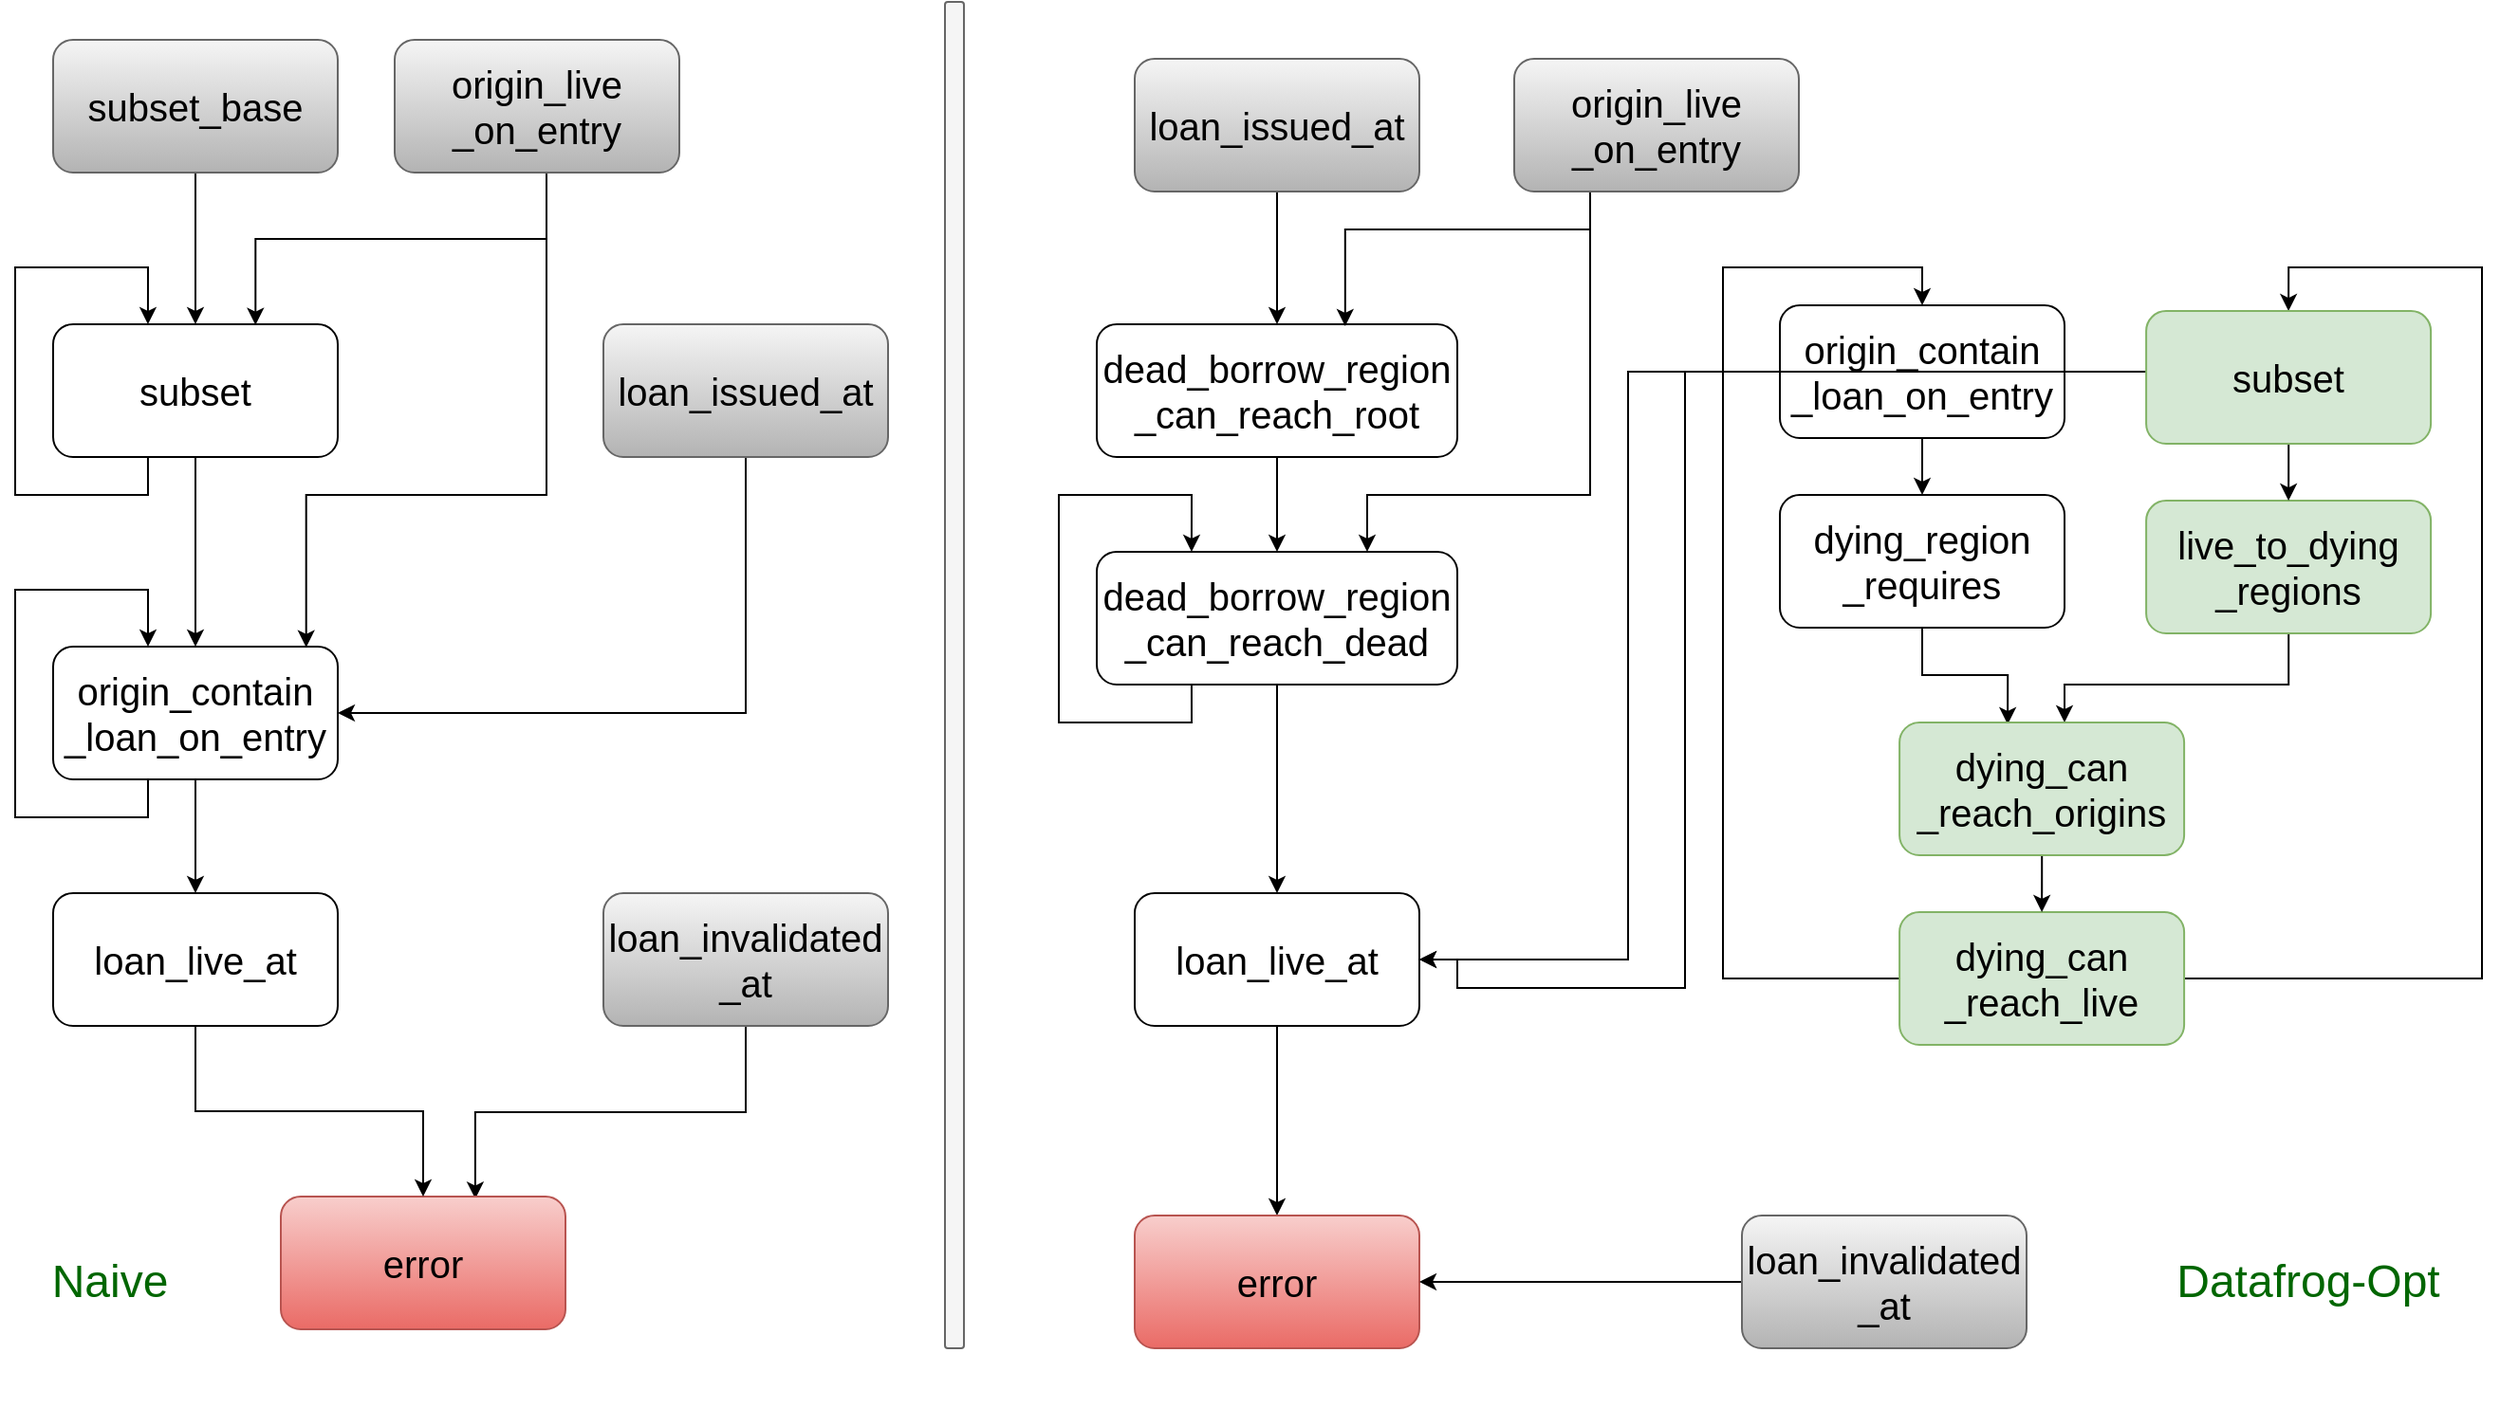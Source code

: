 <mxfile version="16.5.1" type="device"><diagram id="OqOWBTo0y5NP__ywQpXE" name="Page-1"><mxGraphModel dx="2305" dy="1331" grid="1" gridSize="10" guides="1" tooltips="1" connect="1" arrows="1" fold="1" page="1" pageScale="1" pageWidth="850" pageHeight="1100" math="0" shadow="0"><root><mxCell id="0"/><mxCell id="1" parent="0"/><mxCell id="NRC03hNy22mwCGF4ITLj-8" style="edgeStyle=orthogonalEdgeStyle;rounded=0;orthogonalLoop=1;jettySize=auto;html=1;entryX=0.5;entryY=0;entryDx=0;entryDy=0;fontSize=20;" parent="1" source="2hXvD5at_DiYbgzuj5T2-4" target="NRC03hNy22mwCGF4ITLj-6" edge="1"><mxGeometry relative="1" as="geometry"/></mxCell><mxCell id="2hXvD5at_DiYbgzuj5T2-4" value="subset_base" style="rounded=1;whiteSpace=wrap;html=1;fontSize=20;fillColor=#f5f5f5;gradientColor=#b3b3b3;strokeColor=#666666;" parent="1" vertex="1"><mxGeometry x="110" y="150" width="150" height="70" as="geometry"/></mxCell><mxCell id="NRC03hNy22mwCGF4ITLj-22" style="edgeStyle=elbowEdgeStyle;rounded=0;orthogonalLoop=1;jettySize=auto;elbow=vertical;html=1;entryX=1;entryY=0.5;entryDx=0;entryDy=0;fontSize=20;" parent="1" source="NRC03hNy22mwCGF4ITLj-1" target="NRC03hNy22mwCGF4ITLj-7" edge="1"><mxGeometry relative="1" as="geometry"><Array as="points"><mxPoint x="390" y="505"/></Array></mxGeometry></mxCell><mxCell id="NRC03hNy22mwCGF4ITLj-1" value="loan_issued_at" style="rounded=1;whiteSpace=wrap;html=1;fontSize=20;fillColor=#f5f5f5;gradientColor=#b3b3b3;strokeColor=#666666;" parent="1" vertex="1"><mxGeometry x="400" y="300" width="150" height="70" as="geometry"/></mxCell><mxCell id="NRC03hNy22mwCGF4ITLj-16" style="edgeStyle=elbowEdgeStyle;rounded=0;orthogonalLoop=1;jettySize=auto;elbow=vertical;html=1;entryX=0.683;entryY=0.017;entryDx=0;entryDy=0;entryPerimeter=0;fontSize=20;" parent="1" source="NRC03hNy22mwCGF4ITLj-2" target="NRC03hNy22mwCGF4ITLj-15" edge="1"><mxGeometry relative="1" as="geometry"/></mxCell><mxCell id="NRC03hNy22mwCGF4ITLj-2" value="loan_invalidated&lt;br&gt;_at" style="rounded=1;whiteSpace=wrap;html=1;fontSize=20;fillColor=#f5f5f5;gradientColor=#b3b3b3;strokeColor=#666666;" parent="1" vertex="1"><mxGeometry x="400" y="600" width="150" height="70" as="geometry"/></mxCell><mxCell id="NRC03hNy22mwCGF4ITLj-20" style="edgeStyle=elbowEdgeStyle;rounded=0;orthogonalLoop=1;jettySize=auto;elbow=vertical;html=1;entryX=0.889;entryY=0.005;entryDx=0;entryDy=0;entryPerimeter=0;fontSize=20;" parent="1" target="NRC03hNy22mwCGF4ITLj-7" edge="1"><mxGeometry relative="1" as="geometry"><mxPoint x="370" y="210" as="sourcePoint"/><Array as="points"><mxPoint x="290" y="390"/><mxPoint x="320" y="410"/><mxPoint x="570" y="430"/></Array></mxGeometry></mxCell><mxCell id="NRC03hNy22mwCGF4ITLj-21" style="edgeStyle=elbowEdgeStyle;rounded=0;orthogonalLoop=1;jettySize=auto;elbow=vertical;html=1;entryX=0.711;entryY=0.005;entryDx=0;entryDy=0;entryPerimeter=0;fontSize=20;" parent="1" target="NRC03hNy22mwCGF4ITLj-6" edge="1"><mxGeometry relative="1" as="geometry"><mxPoint x="370" y="210" as="sourcePoint"/></mxGeometry></mxCell><mxCell id="NRC03hNy22mwCGF4ITLj-12" style="edgeStyle=elbowEdgeStyle;rounded=0;orthogonalLoop=1;jettySize=auto;elbow=vertical;html=1;entryX=0.5;entryY=0;entryDx=0;entryDy=0;fontSize=20;" parent="1" source="NRC03hNy22mwCGF4ITLj-6" target="NRC03hNy22mwCGF4ITLj-7" edge="1"><mxGeometry relative="1" as="geometry"/></mxCell><mxCell id="NRC03hNy22mwCGF4ITLj-6" value="subset" style="rounded=1;whiteSpace=wrap;html=1;fontSize=20;" parent="1" vertex="1"><mxGeometry x="110" y="300" width="150" height="70" as="geometry"/></mxCell><mxCell id="NRC03hNy22mwCGF4ITLj-19" style="edgeStyle=elbowEdgeStyle;rounded=0;orthogonalLoop=1;jettySize=auto;elbow=vertical;html=1;entryX=0.5;entryY=0;entryDx=0;entryDy=0;fontSize=20;" parent="1" source="NRC03hNy22mwCGF4ITLj-7" target="NRC03hNy22mwCGF4ITLj-17" edge="1"><mxGeometry relative="1" as="geometry"/></mxCell><mxCell id="NRC03hNy22mwCGF4ITLj-7" value="origin_contain&lt;br&gt;_loan_on_entry" style="rounded=1;whiteSpace=wrap;html=1;fontSize=20;" parent="1" vertex="1"><mxGeometry x="110" y="470" width="150" height="70" as="geometry"/></mxCell><mxCell id="NRC03hNy22mwCGF4ITLj-15" value="error" style="rounded=1;whiteSpace=wrap;html=1;fontSize=20;fillColor=#f8cecc;gradientColor=#ea6b66;strokeColor=#b85450;" parent="1" vertex="1"><mxGeometry x="230" y="760" width="150" height="70" as="geometry"/></mxCell><mxCell id="NRC03hNy22mwCGF4ITLj-18" style="edgeStyle=elbowEdgeStyle;rounded=0;orthogonalLoop=1;jettySize=auto;elbow=vertical;html=1;fontSize=20;" parent="1" source="NRC03hNy22mwCGF4ITLj-17" target="NRC03hNy22mwCGF4ITLj-15" edge="1"><mxGeometry relative="1" as="geometry"/></mxCell><mxCell id="NRC03hNy22mwCGF4ITLj-17" value="loan_live_at" style="rounded=1;whiteSpace=wrap;html=1;fontSize=20;" parent="1" vertex="1"><mxGeometry x="110" y="600" width="150" height="70" as="geometry"/></mxCell><mxCell id="NRC03hNy22mwCGF4ITLj-29" value="origin_live&lt;br&gt;_on_entry" style="rounded=1;whiteSpace=wrap;html=1;fontSize=20;fillColor=#f5f5f5;gradientColor=#b3b3b3;strokeColor=#666666;" parent="1" vertex="1"><mxGeometry x="290" y="150" width="150" height="70" as="geometry"/></mxCell><mxCell id="NRC03hNy22mwCGF4ITLj-31" style="edgeStyle=orthogonalEdgeStyle;rounded=0;orthogonalLoop=1;jettySize=auto;html=1;fontSize=20;" parent="1" edge="1"><mxGeometry relative="1" as="geometry"><mxPoint x="159.97" y="300" as="targetPoint"/><mxPoint x="159.97" y="370" as="sourcePoint"/><Array as="points"><mxPoint x="160" y="390"/><mxPoint x="90" y="390"/><mxPoint x="90" y="270"/><mxPoint x="160" y="270"/></Array></mxGeometry></mxCell><mxCell id="NRC03hNy22mwCGF4ITLj-33" style="edgeStyle=orthogonalEdgeStyle;rounded=0;orthogonalLoop=1;jettySize=auto;html=1;fontSize=20;" parent="1" edge="1"><mxGeometry relative="1" as="geometry"><mxPoint x="160.0" y="470" as="targetPoint"/><mxPoint x="160.0" y="540" as="sourcePoint"/><Array as="points"><mxPoint x="160" y="560"/><mxPoint x="90" y="560"/><mxPoint x="90" y="440"/><mxPoint x="160" y="440"/></Array></mxGeometry></mxCell><mxCell id="NRC03hNy22mwCGF4ITLj-50" style="edgeStyle=orthogonalEdgeStyle;rounded=0;orthogonalLoop=1;jettySize=auto;html=1;entryX=0.5;entryY=0;entryDx=0;entryDy=0;fontSize=20;" parent="1" source="NRC03hNy22mwCGF4ITLj-34" target="NRC03hNy22mwCGF4ITLj-35" edge="1"><mxGeometry relative="1" as="geometry"/></mxCell><mxCell id="NRC03hNy22mwCGF4ITLj-34" value="dead_borrow_region&lt;br&gt;_can_reach_root" style="rounded=1;whiteSpace=wrap;html=1;fontSize=20;" parent="1" vertex="1"><mxGeometry x="660" y="300" width="190" height="70" as="geometry"/></mxCell><mxCell id="NRC03hNy22mwCGF4ITLj-54" style="edgeStyle=orthogonalEdgeStyle;rounded=0;orthogonalLoop=1;jettySize=auto;html=1;entryX=0.5;entryY=0;entryDx=0;entryDy=0;fontSize=20;" parent="1" source="NRC03hNy22mwCGF4ITLj-35" target="NRC03hNy22mwCGF4ITLj-53" edge="1"><mxGeometry relative="1" as="geometry"/></mxCell><mxCell id="NRC03hNy22mwCGF4ITLj-35" value="dead_borrow_region&lt;br&gt;_can_reach_dead" style="rounded=1;whiteSpace=wrap;html=1;fontSize=20;" parent="1" vertex="1"><mxGeometry x="660" y="420" width="190" height="70" as="geometry"/></mxCell><mxCell id="BZsutXjxuvkJcrnw2yYG-15" style="edgeStyle=orthogonalEdgeStyle;rounded=0;orthogonalLoop=1;jettySize=auto;html=1;entryX=0.5;entryY=0;entryDx=0;entryDy=0;fontSize=20;" parent="1" source="NRC03hNy22mwCGF4ITLj-41" target="BZsutXjxuvkJcrnw2yYG-3" edge="1"><mxGeometry relative="1" as="geometry"><Array as="points"><mxPoint x="990" y="645"/><mxPoint x="990" y="270"/><mxPoint x="1095" y="270"/></Array></mxGeometry></mxCell><mxCell id="BZsutXjxuvkJcrnw2yYG-17" style="edgeStyle=orthogonalEdgeStyle;rounded=0;orthogonalLoop=1;jettySize=auto;html=1;entryX=0.5;entryY=0;entryDx=0;entryDy=0;fontSize=20;" parent="1" source="NRC03hNy22mwCGF4ITLj-41" target="BZsutXjxuvkJcrnw2yYG-4" edge="1"><mxGeometry relative="1" as="geometry"><Array as="points"><mxPoint x="1390" y="645"/><mxPoint x="1390" y="270"/><mxPoint x="1288" y="270"/></Array></mxGeometry></mxCell><mxCell id="NRC03hNy22mwCGF4ITLj-41" value="dying_can&lt;br&gt;_reach_live" style="rounded=1;whiteSpace=wrap;html=1;fontSize=20;fillColor=#d5e8d4;strokeColor=#82b366;" parent="1" vertex="1"><mxGeometry x="1083.05" y="610" width="150" height="70" as="geometry"/></mxCell><mxCell id="NRC03hNy22mwCGF4ITLj-49" style="edgeStyle=orthogonalEdgeStyle;rounded=0;orthogonalLoop=1;jettySize=auto;html=1;entryX=0.689;entryY=0.014;entryDx=0;entryDy=0;entryPerimeter=0;fontSize=20;" parent="1" source="NRC03hNy22mwCGF4ITLj-46" target="NRC03hNy22mwCGF4ITLj-34" edge="1"><mxGeometry relative="1" as="geometry"><Array as="points"><mxPoint x="920" y="250"/><mxPoint x="791" y="250"/></Array></mxGeometry></mxCell><mxCell id="NRC03hNy22mwCGF4ITLj-52" style="edgeStyle=orthogonalEdgeStyle;rounded=0;orthogonalLoop=1;jettySize=auto;html=1;entryX=0.75;entryY=0;entryDx=0;entryDy=0;fontSize=20;" parent="1" source="NRC03hNy22mwCGF4ITLj-46" target="NRC03hNy22mwCGF4ITLj-35" edge="1"><mxGeometry relative="1" as="geometry"><Array as="points"><mxPoint x="920" y="390"/><mxPoint x="803" y="390"/></Array></mxGeometry></mxCell><mxCell id="NRC03hNy22mwCGF4ITLj-46" value="origin_live&lt;br&gt;_on_entry" style="rounded=1;whiteSpace=wrap;html=1;fontSize=20;fillColor=#f5f5f5;gradientColor=#b3b3b3;strokeColor=#666666;" parent="1" vertex="1"><mxGeometry x="880" y="160" width="150" height="70" as="geometry"/></mxCell><mxCell id="NRC03hNy22mwCGF4ITLj-48" style="edgeStyle=orthogonalEdgeStyle;rounded=0;orthogonalLoop=1;jettySize=auto;html=1;fontSize=20;" parent="1" source="NRC03hNy22mwCGF4ITLj-47" target="NRC03hNy22mwCGF4ITLj-34" edge="1"><mxGeometry relative="1" as="geometry"/></mxCell><mxCell id="NRC03hNy22mwCGF4ITLj-47" value="loan_issued_at" style="rounded=1;whiteSpace=wrap;html=1;fontSize=20;fillColor=#f5f5f5;gradientColor=#b3b3b3;strokeColor=#666666;" parent="1" vertex="1"><mxGeometry x="680" y="160" width="150" height="70" as="geometry"/></mxCell><mxCell id="NRC03hNy22mwCGF4ITLj-51" style="edgeStyle=orthogonalEdgeStyle;rounded=0;orthogonalLoop=1;jettySize=auto;html=1;fontSize=20;" parent="1" edge="1"><mxGeometry relative="1" as="geometry"><mxPoint x="709.97" y="420" as="targetPoint"/><mxPoint x="709.97" y="490" as="sourcePoint"/><Array as="points"><mxPoint x="710" y="510"/><mxPoint x="640" y="510"/><mxPoint x="640" y="390"/><mxPoint x="710" y="390"/></Array></mxGeometry></mxCell><mxCell id="NRC03hNy22mwCGF4ITLj-56" style="edgeStyle=orthogonalEdgeStyle;rounded=0;orthogonalLoop=1;jettySize=auto;html=1;fontSize=20;" parent="1" source="NRC03hNy22mwCGF4ITLj-53" target="NRC03hNy22mwCGF4ITLj-55" edge="1"><mxGeometry relative="1" as="geometry"/></mxCell><mxCell id="NRC03hNy22mwCGF4ITLj-53" value="loan_live_at" style="rounded=1;whiteSpace=wrap;html=1;fontSize=20;" parent="1" vertex="1"><mxGeometry x="680" y="600" width="150" height="70" as="geometry"/></mxCell><mxCell id="NRC03hNy22mwCGF4ITLj-55" value="error" style="rounded=1;whiteSpace=wrap;html=1;fontSize=20;fillColor=#f8cecc;gradientColor=#ea6b66;strokeColor=#b85450;" parent="1" vertex="1"><mxGeometry x="680" y="770" width="150" height="70" as="geometry"/></mxCell><mxCell id="NRC03hNy22mwCGF4ITLj-60" style="edgeStyle=orthogonalEdgeStyle;rounded=0;orthogonalLoop=1;jettySize=auto;html=1;fontSize=20;" parent="1" source="NRC03hNy22mwCGF4ITLj-57" target="NRC03hNy22mwCGF4ITLj-55" edge="1"><mxGeometry relative="1" as="geometry"/></mxCell><mxCell id="NRC03hNy22mwCGF4ITLj-57" value="loan_invalidated&lt;br&gt;_at" style="rounded=1;whiteSpace=wrap;html=1;fontSize=20;fillColor=#f5f5f5;gradientColor=#b3b3b3;strokeColor=#666666;" parent="1" vertex="1"><mxGeometry x="1000" y="770" width="150" height="70" as="geometry"/></mxCell><mxCell id="BZsutXjxuvkJcrnw2yYG-12" style="edgeStyle=orthogonalEdgeStyle;rounded=0;orthogonalLoop=1;jettySize=auto;html=1;entryX=0.38;entryY=0.014;entryDx=0;entryDy=0;entryPerimeter=0;fontSize=20;" parent="1" source="BZsutXjxuvkJcrnw2yYG-1" target="BZsutXjxuvkJcrnw2yYG-11" edge="1"><mxGeometry relative="1" as="geometry"/></mxCell><mxCell id="BZsutXjxuvkJcrnw2yYG-1" value="dying_region&lt;br&gt;_requires" style="rounded=1;whiteSpace=wrap;html=1;fontSize=20;" parent="1" vertex="1"><mxGeometry x="1020" y="390" width="150" height="70" as="geometry"/></mxCell><mxCell id="BZsutXjxuvkJcrnw2yYG-13" style="edgeStyle=orthogonalEdgeStyle;rounded=0;orthogonalLoop=1;jettySize=auto;html=1;entryX=0.713;entryY=-0.043;entryDx=0;entryDy=0;entryPerimeter=0;fontSize=20;" parent="1" source="BZsutXjxuvkJcrnw2yYG-2" edge="1"><mxGeometry relative="1" as="geometry"><mxPoint x="1170.0" y="510" as="targetPoint"/><Array as="points"><mxPoint x="1288" y="490"/><mxPoint x="1170" y="490"/></Array></mxGeometry></mxCell><mxCell id="BZsutXjxuvkJcrnw2yYG-2" value="live_to_dying&lt;br&gt;_regions" style="rounded=1;whiteSpace=wrap;html=1;fontSize=20;fillColor=#d5e8d4;strokeColor=#82b366;" parent="1" vertex="1"><mxGeometry x="1213.05" y="393.01" width="150" height="70" as="geometry"/></mxCell><mxCell id="BZsutXjxuvkJcrnw2yYG-9" style="edgeStyle=orthogonalEdgeStyle;rounded=0;orthogonalLoop=1;jettySize=auto;html=1;entryX=0.5;entryY=0;entryDx=0;entryDy=0;fontSize=20;" parent="1" source="BZsutXjxuvkJcrnw2yYG-3" target="BZsutXjxuvkJcrnw2yYG-1" edge="1"><mxGeometry relative="1" as="geometry"/></mxCell><mxCell id="BZsutXjxuvkJcrnw2yYG-19" style="edgeStyle=orthogonalEdgeStyle;rounded=0;orthogonalLoop=1;jettySize=auto;html=1;entryX=1;entryY=0.5;entryDx=0;entryDy=0;fontSize=20;" parent="1" source="BZsutXjxuvkJcrnw2yYG-3" target="NRC03hNy22mwCGF4ITLj-53" edge="1"><mxGeometry relative="1" as="geometry"><Array as="points"><mxPoint x="940" y="325"/><mxPoint x="940" y="635"/></Array></mxGeometry></mxCell><mxCell id="BZsutXjxuvkJcrnw2yYG-3" value="origin_contain&lt;br&gt;_loan_on_entry" style="rounded=1;whiteSpace=wrap;html=1;fontSize=20;" parent="1" vertex="1"><mxGeometry x="1020" y="290" width="150" height="70" as="geometry"/></mxCell><mxCell id="BZsutXjxuvkJcrnw2yYG-10" style="edgeStyle=orthogonalEdgeStyle;rounded=0;orthogonalLoop=1;jettySize=auto;html=1;entryX=0.5;entryY=0;entryDx=0;entryDy=0;fontSize=20;" parent="1" source="BZsutXjxuvkJcrnw2yYG-4" target="BZsutXjxuvkJcrnw2yYG-2" edge="1"><mxGeometry relative="1" as="geometry"/></mxCell><mxCell id="BZsutXjxuvkJcrnw2yYG-20" style="edgeStyle=orthogonalEdgeStyle;rounded=0;orthogonalLoop=1;jettySize=auto;html=1;entryX=1;entryY=0.5;entryDx=0;entryDy=0;fontSize=20;" parent="1" source="BZsutXjxuvkJcrnw2yYG-4" target="NRC03hNy22mwCGF4ITLj-53" edge="1"><mxGeometry relative="1" as="geometry"><Array as="points"><mxPoint x="970" y="325"/><mxPoint x="970" y="650"/><mxPoint x="850" y="650"/><mxPoint x="850" y="635"/></Array></mxGeometry></mxCell><mxCell id="BZsutXjxuvkJcrnw2yYG-4" value="subset" style="rounded=1;whiteSpace=wrap;html=1;fontSize=20;fillColor=#d5e8d4;strokeColor=#82b366;" parent="1" vertex="1"><mxGeometry x="1213.05" y="293.01" width="150" height="70" as="geometry"/></mxCell><mxCell id="BZsutXjxuvkJcrnw2yYG-14" style="edgeStyle=orthogonalEdgeStyle;rounded=0;orthogonalLoop=1;jettySize=auto;html=1;entryX=0.5;entryY=0;entryDx=0;entryDy=0;fontSize=20;" parent="1" source="BZsutXjxuvkJcrnw2yYG-11" target="NRC03hNy22mwCGF4ITLj-41" edge="1"><mxGeometry relative="1" as="geometry"/></mxCell><mxCell id="BZsutXjxuvkJcrnw2yYG-11" value="dying_can&lt;br&gt;_reach_origins" style="rounded=1;whiteSpace=wrap;html=1;fontSize=20;fillColor=#d5e8d4;strokeColor=#82b366;" parent="1" vertex="1"><mxGeometry x="1083.05" y="510" width="150" height="70" as="geometry"/></mxCell><mxCell id="nr30Q-akLQqaxpFYHkfz-1" value="" style="rounded=0;whiteSpace=wrap;html=1;strokeColor=none;" parent="1" vertex="1"><mxGeometry x="590" y="140" width="10" height="740" as="geometry"/></mxCell><mxCell id="nr30Q-akLQqaxpFYHkfz-2" value="" style="rounded=1;whiteSpace=wrap;html=1;strokeColor=#666666;fillColor=#f5f5f5;fontColor=#333333;" parent="1" vertex="1"><mxGeometry x="580" y="130" width="10" height="710" as="geometry"/></mxCell><mxCell id="-4Vn88K4Hi5O-s4FSgSC-1" value="Naive" style="text;html=1;strokeColor=none;fillColor=none;align=center;verticalAlign=middle;whiteSpace=wrap;rounded=0;fontSize=24;fontColor=#006600;" parent="1" vertex="1"><mxGeometry x="110" y="790" width="60" height="30" as="geometry"/></mxCell><mxCell id="ikvCxo3fwCQM_uJFRLpD-1" value="Datafrog-Opt" style="text;html=1;strokeColor=none;fillColor=none;align=center;verticalAlign=middle;whiteSpace=wrap;rounded=0;fontSize=24;fontColor=#006600;" parent="1" vertex="1"><mxGeometry x="1220" y="790" width="157" height="30" as="geometry"/></mxCell></root></mxGraphModel></diagram></mxfile>